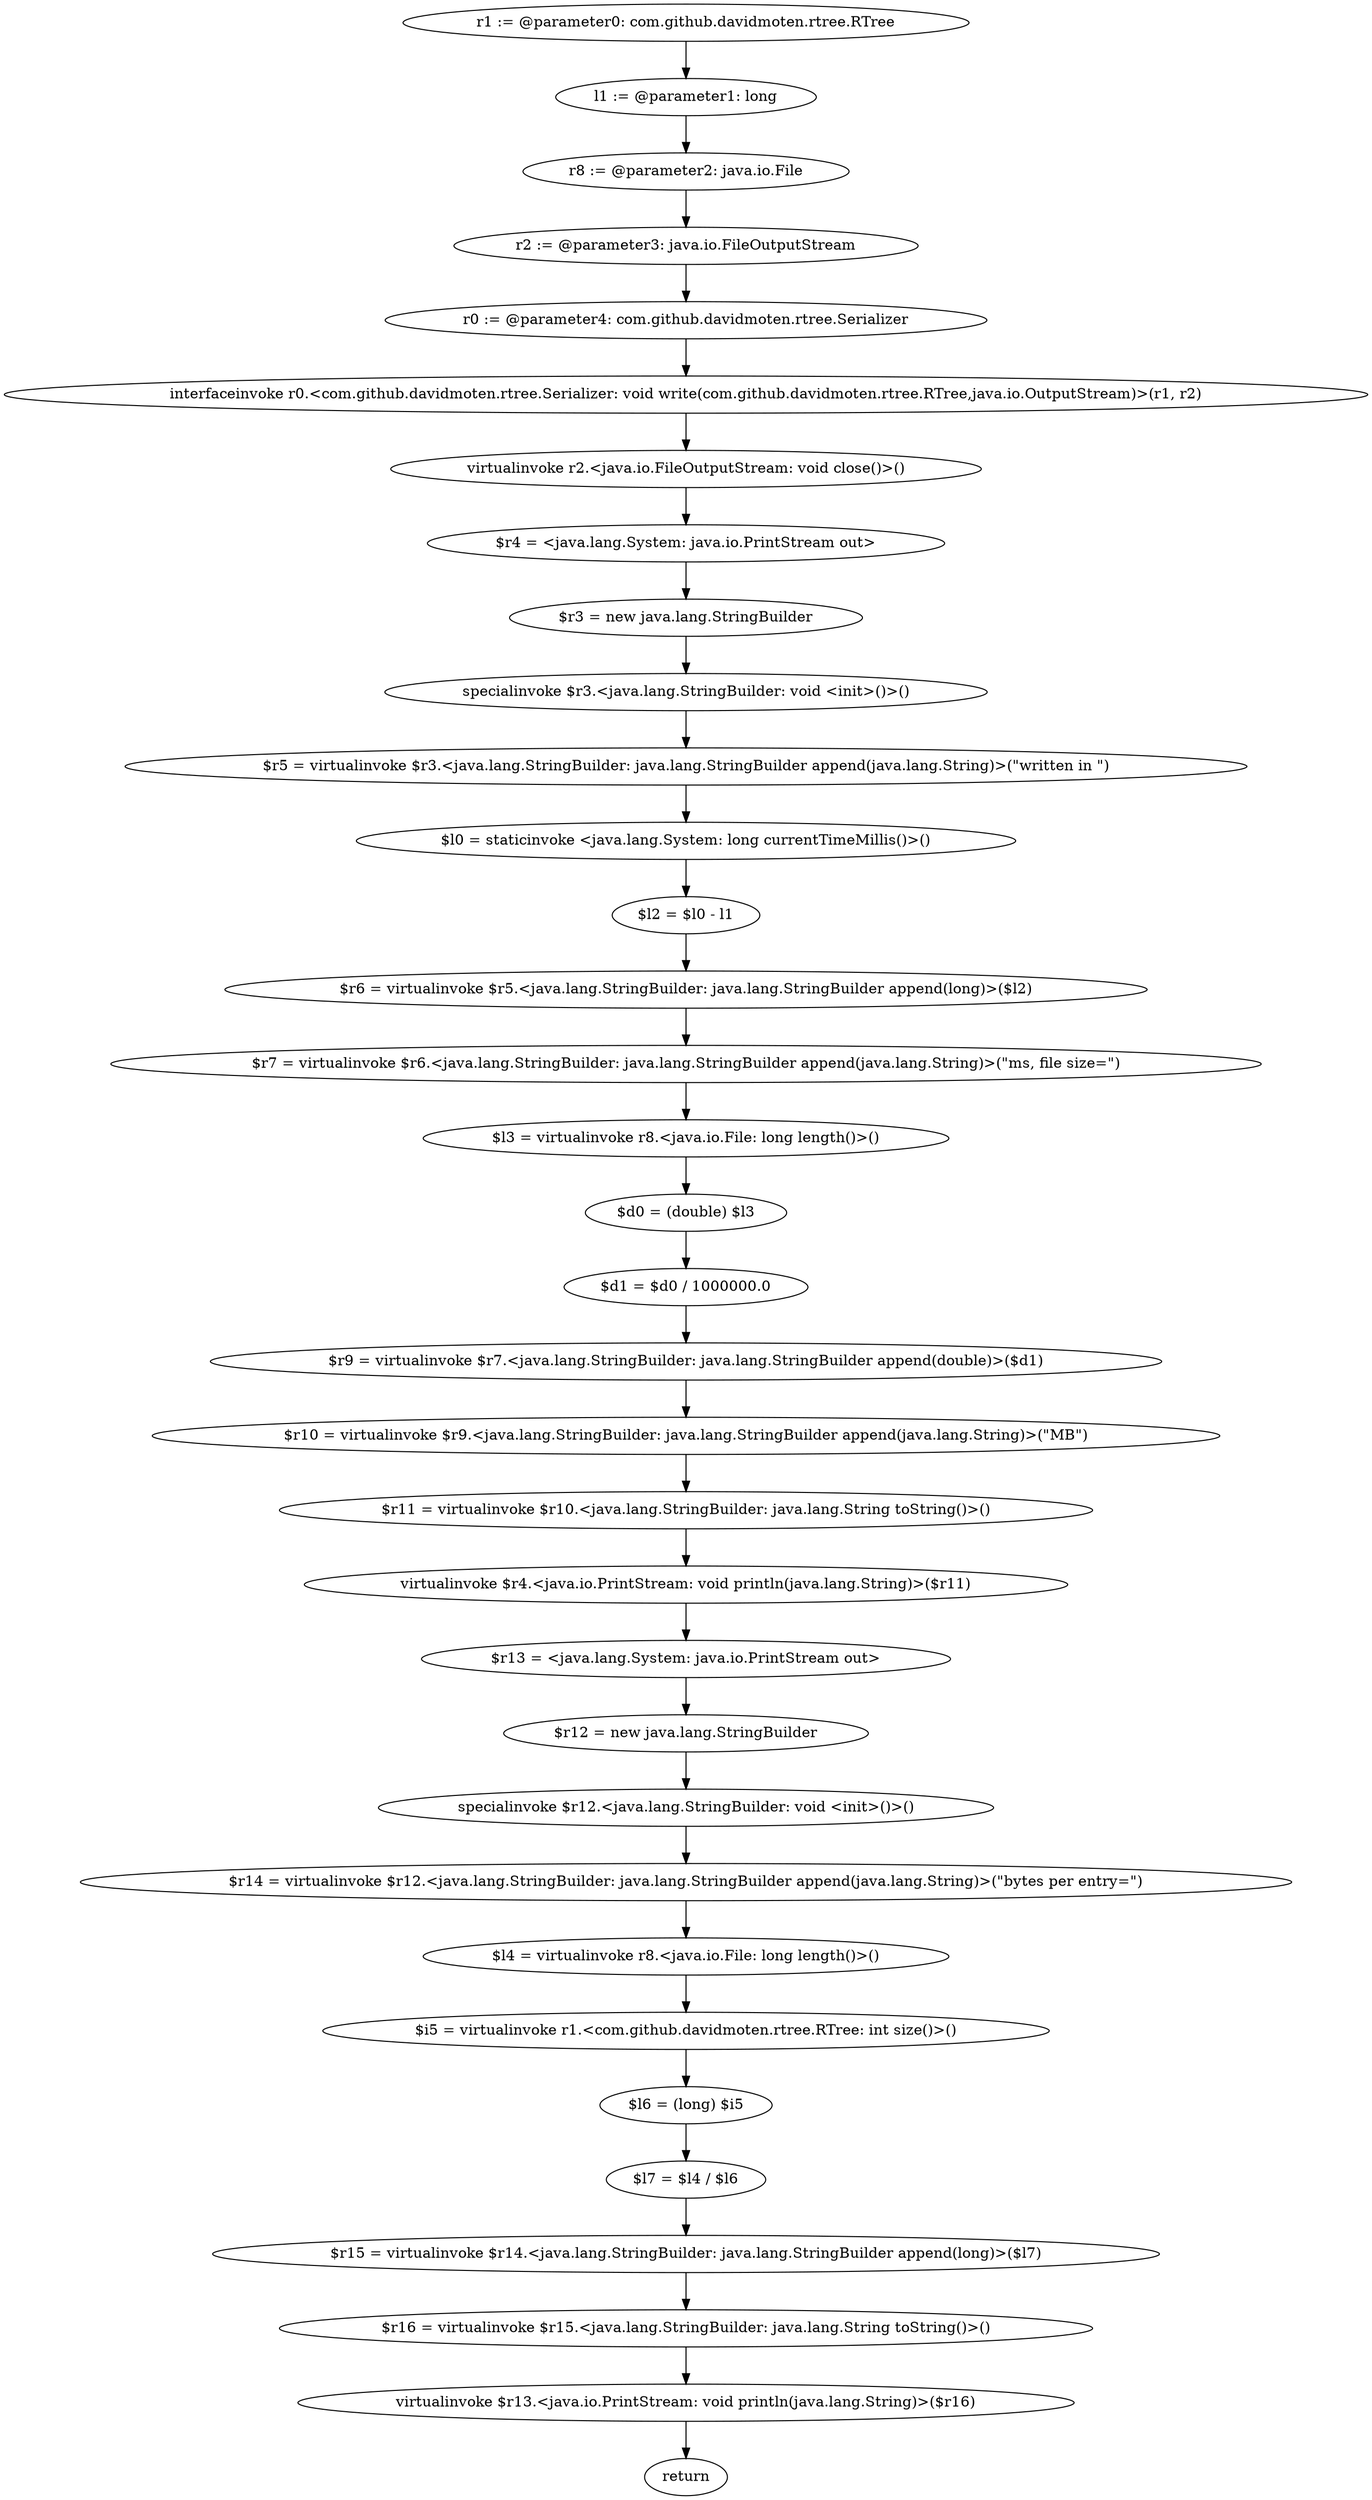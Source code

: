 digraph "unitGraph" {
    "r1 := @parameter0: com.github.davidmoten.rtree.RTree"
    "l1 := @parameter1: long"
    "r8 := @parameter2: java.io.File"
    "r2 := @parameter3: java.io.FileOutputStream"
    "r0 := @parameter4: com.github.davidmoten.rtree.Serializer"
    "interfaceinvoke r0.<com.github.davidmoten.rtree.Serializer: void write(com.github.davidmoten.rtree.RTree,java.io.OutputStream)>(r1, r2)"
    "virtualinvoke r2.<java.io.FileOutputStream: void close()>()"
    "$r4 = <java.lang.System: java.io.PrintStream out>"
    "$r3 = new java.lang.StringBuilder"
    "specialinvoke $r3.<java.lang.StringBuilder: void <init>()>()"
    "$r5 = virtualinvoke $r3.<java.lang.StringBuilder: java.lang.StringBuilder append(java.lang.String)>(\"written in \")"
    "$l0 = staticinvoke <java.lang.System: long currentTimeMillis()>()"
    "$l2 = $l0 - l1"
    "$r6 = virtualinvoke $r5.<java.lang.StringBuilder: java.lang.StringBuilder append(long)>($l2)"
    "$r7 = virtualinvoke $r6.<java.lang.StringBuilder: java.lang.StringBuilder append(java.lang.String)>(\"ms, file size=\")"
    "$l3 = virtualinvoke r8.<java.io.File: long length()>()"
    "$d0 = (double) $l3"
    "$d1 = $d0 / 1000000.0"
    "$r9 = virtualinvoke $r7.<java.lang.StringBuilder: java.lang.StringBuilder append(double)>($d1)"
    "$r10 = virtualinvoke $r9.<java.lang.StringBuilder: java.lang.StringBuilder append(java.lang.String)>(\"MB\")"
    "$r11 = virtualinvoke $r10.<java.lang.StringBuilder: java.lang.String toString()>()"
    "virtualinvoke $r4.<java.io.PrintStream: void println(java.lang.String)>($r11)"
    "$r13 = <java.lang.System: java.io.PrintStream out>"
    "$r12 = new java.lang.StringBuilder"
    "specialinvoke $r12.<java.lang.StringBuilder: void <init>()>()"
    "$r14 = virtualinvoke $r12.<java.lang.StringBuilder: java.lang.StringBuilder append(java.lang.String)>(\"bytes per entry=\")"
    "$l4 = virtualinvoke r8.<java.io.File: long length()>()"
    "$i5 = virtualinvoke r1.<com.github.davidmoten.rtree.RTree: int size()>()"
    "$l6 = (long) $i5"
    "$l7 = $l4 / $l6"
    "$r15 = virtualinvoke $r14.<java.lang.StringBuilder: java.lang.StringBuilder append(long)>($l7)"
    "$r16 = virtualinvoke $r15.<java.lang.StringBuilder: java.lang.String toString()>()"
    "virtualinvoke $r13.<java.io.PrintStream: void println(java.lang.String)>($r16)"
    "return"
    "r1 := @parameter0: com.github.davidmoten.rtree.RTree"->"l1 := @parameter1: long";
    "l1 := @parameter1: long"->"r8 := @parameter2: java.io.File";
    "r8 := @parameter2: java.io.File"->"r2 := @parameter3: java.io.FileOutputStream";
    "r2 := @parameter3: java.io.FileOutputStream"->"r0 := @parameter4: com.github.davidmoten.rtree.Serializer";
    "r0 := @parameter4: com.github.davidmoten.rtree.Serializer"->"interfaceinvoke r0.<com.github.davidmoten.rtree.Serializer: void write(com.github.davidmoten.rtree.RTree,java.io.OutputStream)>(r1, r2)";
    "interfaceinvoke r0.<com.github.davidmoten.rtree.Serializer: void write(com.github.davidmoten.rtree.RTree,java.io.OutputStream)>(r1, r2)"->"virtualinvoke r2.<java.io.FileOutputStream: void close()>()";
    "virtualinvoke r2.<java.io.FileOutputStream: void close()>()"->"$r4 = <java.lang.System: java.io.PrintStream out>";
    "$r4 = <java.lang.System: java.io.PrintStream out>"->"$r3 = new java.lang.StringBuilder";
    "$r3 = new java.lang.StringBuilder"->"specialinvoke $r3.<java.lang.StringBuilder: void <init>()>()";
    "specialinvoke $r3.<java.lang.StringBuilder: void <init>()>()"->"$r5 = virtualinvoke $r3.<java.lang.StringBuilder: java.lang.StringBuilder append(java.lang.String)>(\"written in \")";
    "$r5 = virtualinvoke $r3.<java.lang.StringBuilder: java.lang.StringBuilder append(java.lang.String)>(\"written in \")"->"$l0 = staticinvoke <java.lang.System: long currentTimeMillis()>()";
    "$l0 = staticinvoke <java.lang.System: long currentTimeMillis()>()"->"$l2 = $l0 - l1";
    "$l2 = $l0 - l1"->"$r6 = virtualinvoke $r5.<java.lang.StringBuilder: java.lang.StringBuilder append(long)>($l2)";
    "$r6 = virtualinvoke $r5.<java.lang.StringBuilder: java.lang.StringBuilder append(long)>($l2)"->"$r7 = virtualinvoke $r6.<java.lang.StringBuilder: java.lang.StringBuilder append(java.lang.String)>(\"ms, file size=\")";
    "$r7 = virtualinvoke $r6.<java.lang.StringBuilder: java.lang.StringBuilder append(java.lang.String)>(\"ms, file size=\")"->"$l3 = virtualinvoke r8.<java.io.File: long length()>()";
    "$l3 = virtualinvoke r8.<java.io.File: long length()>()"->"$d0 = (double) $l3";
    "$d0 = (double) $l3"->"$d1 = $d0 / 1000000.0";
    "$d1 = $d0 / 1000000.0"->"$r9 = virtualinvoke $r7.<java.lang.StringBuilder: java.lang.StringBuilder append(double)>($d1)";
    "$r9 = virtualinvoke $r7.<java.lang.StringBuilder: java.lang.StringBuilder append(double)>($d1)"->"$r10 = virtualinvoke $r9.<java.lang.StringBuilder: java.lang.StringBuilder append(java.lang.String)>(\"MB\")";
    "$r10 = virtualinvoke $r9.<java.lang.StringBuilder: java.lang.StringBuilder append(java.lang.String)>(\"MB\")"->"$r11 = virtualinvoke $r10.<java.lang.StringBuilder: java.lang.String toString()>()";
    "$r11 = virtualinvoke $r10.<java.lang.StringBuilder: java.lang.String toString()>()"->"virtualinvoke $r4.<java.io.PrintStream: void println(java.lang.String)>($r11)";
    "virtualinvoke $r4.<java.io.PrintStream: void println(java.lang.String)>($r11)"->"$r13 = <java.lang.System: java.io.PrintStream out>";
    "$r13 = <java.lang.System: java.io.PrintStream out>"->"$r12 = new java.lang.StringBuilder";
    "$r12 = new java.lang.StringBuilder"->"specialinvoke $r12.<java.lang.StringBuilder: void <init>()>()";
    "specialinvoke $r12.<java.lang.StringBuilder: void <init>()>()"->"$r14 = virtualinvoke $r12.<java.lang.StringBuilder: java.lang.StringBuilder append(java.lang.String)>(\"bytes per entry=\")";
    "$r14 = virtualinvoke $r12.<java.lang.StringBuilder: java.lang.StringBuilder append(java.lang.String)>(\"bytes per entry=\")"->"$l4 = virtualinvoke r8.<java.io.File: long length()>()";
    "$l4 = virtualinvoke r8.<java.io.File: long length()>()"->"$i5 = virtualinvoke r1.<com.github.davidmoten.rtree.RTree: int size()>()";
    "$i5 = virtualinvoke r1.<com.github.davidmoten.rtree.RTree: int size()>()"->"$l6 = (long) $i5";
    "$l6 = (long) $i5"->"$l7 = $l4 / $l6";
    "$l7 = $l4 / $l6"->"$r15 = virtualinvoke $r14.<java.lang.StringBuilder: java.lang.StringBuilder append(long)>($l7)";
    "$r15 = virtualinvoke $r14.<java.lang.StringBuilder: java.lang.StringBuilder append(long)>($l7)"->"$r16 = virtualinvoke $r15.<java.lang.StringBuilder: java.lang.String toString()>()";
    "$r16 = virtualinvoke $r15.<java.lang.StringBuilder: java.lang.String toString()>()"->"virtualinvoke $r13.<java.io.PrintStream: void println(java.lang.String)>($r16)";
    "virtualinvoke $r13.<java.io.PrintStream: void println(java.lang.String)>($r16)"->"return";
}
